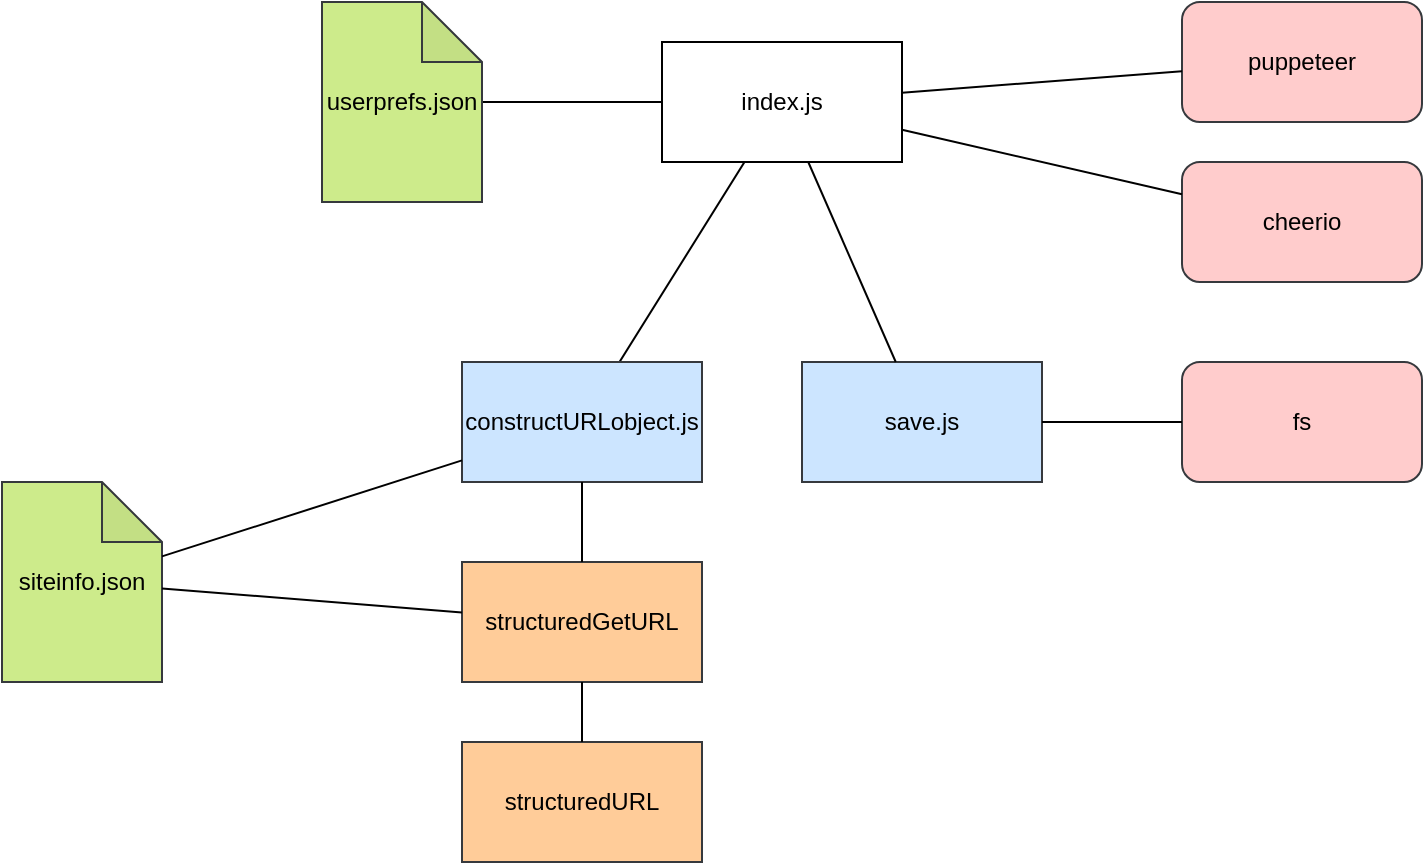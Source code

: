 <mxfile version="22.0.8" type="device">
  <diagram name="Page-1" id="8Q1Am_BopKyz5DW3NYtt">
    <mxGraphModel dx="1434" dy="782" grid="1" gridSize="10" guides="1" tooltips="1" connect="1" arrows="1" fold="1" page="1" pageScale="1" pageWidth="850" pageHeight="1100" math="0" shadow="0">
      <root>
        <mxCell id="0" />
        <mxCell id="1" parent="0" />
        <mxCell id="M4ZQJ-NP226QuZXMDCbv-1" value="index.js" style="rounded=0;whiteSpace=wrap;html=1;" vertex="1" parent="1">
          <mxGeometry x="380" y="30" width="120" height="60" as="geometry" />
        </mxCell>
        <mxCell id="M4ZQJ-NP226QuZXMDCbv-5" value="" style="endArrow=none;html=1;rounded=0;" edge="1" parent="1" source="M4ZQJ-NP226QuZXMDCbv-1" target="M4ZQJ-NP226QuZXMDCbv-4">
          <mxGeometry width="50" height="50" relative="1" as="geometry">
            <mxPoint x="360" y="600" as="sourcePoint" />
            <mxPoint x="440" y="520" as="targetPoint" />
          </mxGeometry>
        </mxCell>
        <mxCell id="M4ZQJ-NP226QuZXMDCbv-6" value="save.js" style="rounded=0;whiteSpace=wrap;html=1;fillColor=#cce5ff;strokeColor=#36393d;" vertex="1" parent="1">
          <mxGeometry x="450" y="190" width="120" height="60" as="geometry" />
        </mxCell>
        <mxCell id="M4ZQJ-NP226QuZXMDCbv-7" value="" style="endArrow=none;html=1;rounded=0;" edge="1" parent="1" source="M4ZQJ-NP226QuZXMDCbv-1" target="M4ZQJ-NP226QuZXMDCbv-6">
          <mxGeometry width="50" height="50" relative="1" as="geometry">
            <mxPoint x="395" y="710" as="sourcePoint" />
            <mxPoint x="395" y="670" as="targetPoint" />
          </mxGeometry>
        </mxCell>
        <mxCell id="M4ZQJ-NP226QuZXMDCbv-8" value="" style="endArrow=none;html=1;rounded=0;" edge="1" parent="1" source="M4ZQJ-NP226QuZXMDCbv-11" target="M4ZQJ-NP226QuZXMDCbv-1">
          <mxGeometry width="50" height="50" relative="1" as="geometry">
            <mxPoint x="300" y="170" as="sourcePoint" />
            <mxPoint x="420" y="510" as="targetPoint" />
          </mxGeometry>
        </mxCell>
        <mxCell id="M4ZQJ-NP226QuZXMDCbv-4" value="&lt;div&gt;constructURLobject.js&lt;/div&gt;" style="rounded=0;whiteSpace=wrap;html=1;fillColor=#cce5ff;strokeColor=#36393d;" vertex="1" parent="1">
          <mxGeometry x="280" y="190" width="120" height="60" as="geometry" />
        </mxCell>
        <mxCell id="M4ZQJ-NP226QuZXMDCbv-11" value="userprefs.json" style="shape=note;whiteSpace=wrap;html=1;backgroundOutline=1;darkOpacity=0.05;fillColor=#cdeb8b;strokeColor=#36393d;" vertex="1" parent="1">
          <mxGeometry x="210" y="10" width="80" height="100" as="geometry" />
        </mxCell>
        <mxCell id="M4ZQJ-NP226QuZXMDCbv-13" value="cheerio" style="rounded=1;whiteSpace=wrap;html=1;fillColor=#ffcccc;strokeColor=#36393d;" vertex="1" parent="1">
          <mxGeometry x="640" y="90" width="120" height="60" as="geometry" />
        </mxCell>
        <mxCell id="M4ZQJ-NP226QuZXMDCbv-14" value="puppeteer" style="rounded=1;whiteSpace=wrap;html=1;fillColor=#ffcccc;strokeColor=#36393d;" vertex="1" parent="1">
          <mxGeometry x="640" y="10" width="120" height="60" as="geometry" />
        </mxCell>
        <mxCell id="M4ZQJ-NP226QuZXMDCbv-15" value="" style="endArrow=none;html=1;rounded=0;" edge="1" parent="1" source="M4ZQJ-NP226QuZXMDCbv-13" target="M4ZQJ-NP226QuZXMDCbv-1">
          <mxGeometry width="50" height="50" relative="1" as="geometry">
            <mxPoint x="260" y="205" as="sourcePoint" />
            <mxPoint x="380" y="180" as="targetPoint" />
          </mxGeometry>
        </mxCell>
        <mxCell id="M4ZQJ-NP226QuZXMDCbv-16" value="" style="endArrow=none;html=1;rounded=0;" edge="1" parent="1" source="M4ZQJ-NP226QuZXMDCbv-14" target="M4ZQJ-NP226QuZXMDCbv-1">
          <mxGeometry width="50" height="50" relative="1" as="geometry">
            <mxPoint x="350" y="80" as="sourcePoint" />
            <mxPoint x="417" y="149" as="targetPoint" />
          </mxGeometry>
        </mxCell>
        <mxCell id="M4ZQJ-NP226QuZXMDCbv-17" value="fs" style="rounded=1;whiteSpace=wrap;html=1;fillColor=#ffcccc;strokeColor=#36393d;" vertex="1" parent="1">
          <mxGeometry x="640" y="190" width="120" height="60" as="geometry" />
        </mxCell>
        <mxCell id="M4ZQJ-NP226QuZXMDCbv-18" value="" style="endArrow=none;html=1;rounded=0;" edge="1" parent="1" source="M4ZQJ-NP226QuZXMDCbv-6" target="M4ZQJ-NP226QuZXMDCbv-17">
          <mxGeometry width="50" height="50" relative="1" as="geometry">
            <mxPoint x="470" y="210" as="sourcePoint" />
            <mxPoint x="520" y="280" as="targetPoint" />
          </mxGeometry>
        </mxCell>
        <mxCell id="M4ZQJ-NP226QuZXMDCbv-19" value="siteinfo.json" style="shape=note;whiteSpace=wrap;html=1;backgroundOutline=1;darkOpacity=0.05;fillColor=#cdeb8b;strokeColor=#36393d;" vertex="1" parent="1">
          <mxGeometry x="50" y="250" width="80" height="100" as="geometry" />
        </mxCell>
        <mxCell id="M4ZQJ-NP226QuZXMDCbv-20" value="" style="endArrow=none;html=1;rounded=0;" edge="1" parent="1" source="M4ZQJ-NP226QuZXMDCbv-19" target="M4ZQJ-NP226QuZXMDCbv-4">
          <mxGeometry width="50" height="50" relative="1" as="geometry">
            <mxPoint x="300" y="70" as="sourcePoint" />
            <mxPoint x="390" y="70" as="targetPoint" />
          </mxGeometry>
        </mxCell>
        <mxCell id="M4ZQJ-NP226QuZXMDCbv-21" value="structuredGetURL" style="rounded=0;whiteSpace=wrap;html=1;fillColor=#ffcc99;strokeColor=#36393d;" vertex="1" parent="1">
          <mxGeometry x="280" y="290" width="120" height="60" as="geometry" />
        </mxCell>
        <mxCell id="M4ZQJ-NP226QuZXMDCbv-22" value="" style="endArrow=none;html=1;rounded=0;" edge="1" parent="1" source="M4ZQJ-NP226QuZXMDCbv-21" target="M4ZQJ-NP226QuZXMDCbv-4">
          <mxGeometry width="50" height="50" relative="1" as="geometry">
            <mxPoint x="140" y="297" as="sourcePoint" />
            <mxPoint x="290" y="249" as="targetPoint" />
          </mxGeometry>
        </mxCell>
        <mxCell id="M4ZQJ-NP226QuZXMDCbv-23" value="structuredURL" style="rounded=0;whiteSpace=wrap;html=1;fillColor=#ffcc99;strokeColor=#36393d;" vertex="1" parent="1">
          <mxGeometry x="280" y="380" width="120" height="60" as="geometry" />
        </mxCell>
        <mxCell id="M4ZQJ-NP226QuZXMDCbv-24" value="" style="endArrow=none;html=1;rounded=0;" edge="1" parent="1" source="M4ZQJ-NP226QuZXMDCbv-23" target="M4ZQJ-NP226QuZXMDCbv-21">
          <mxGeometry width="50" height="50" relative="1" as="geometry">
            <mxPoint x="350" y="300" as="sourcePoint" />
            <mxPoint x="350" y="260" as="targetPoint" />
          </mxGeometry>
        </mxCell>
        <mxCell id="M4ZQJ-NP226QuZXMDCbv-25" value="" style="endArrow=none;html=1;rounded=0;" edge="1" parent="1" source="M4ZQJ-NP226QuZXMDCbv-19" target="M4ZQJ-NP226QuZXMDCbv-21">
          <mxGeometry width="50" height="50" relative="1" as="geometry">
            <mxPoint x="140" y="297" as="sourcePoint" />
            <mxPoint x="290" y="249" as="targetPoint" />
          </mxGeometry>
        </mxCell>
      </root>
    </mxGraphModel>
  </diagram>
</mxfile>
